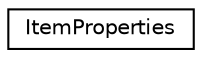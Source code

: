 digraph "Graphical Class Hierarchy"
{
  edge [fontname="Helvetica",fontsize="10",labelfontname="Helvetica",labelfontsize="10"];
  node [fontname="Helvetica",fontsize="10",shape=record];
  rankdir="LR";
  Node1 [label="ItemProperties",height=0.2,width=0.4,color="black", fillcolor="white", style="filled",URL="$class_item_properties.xhtml"];
}
